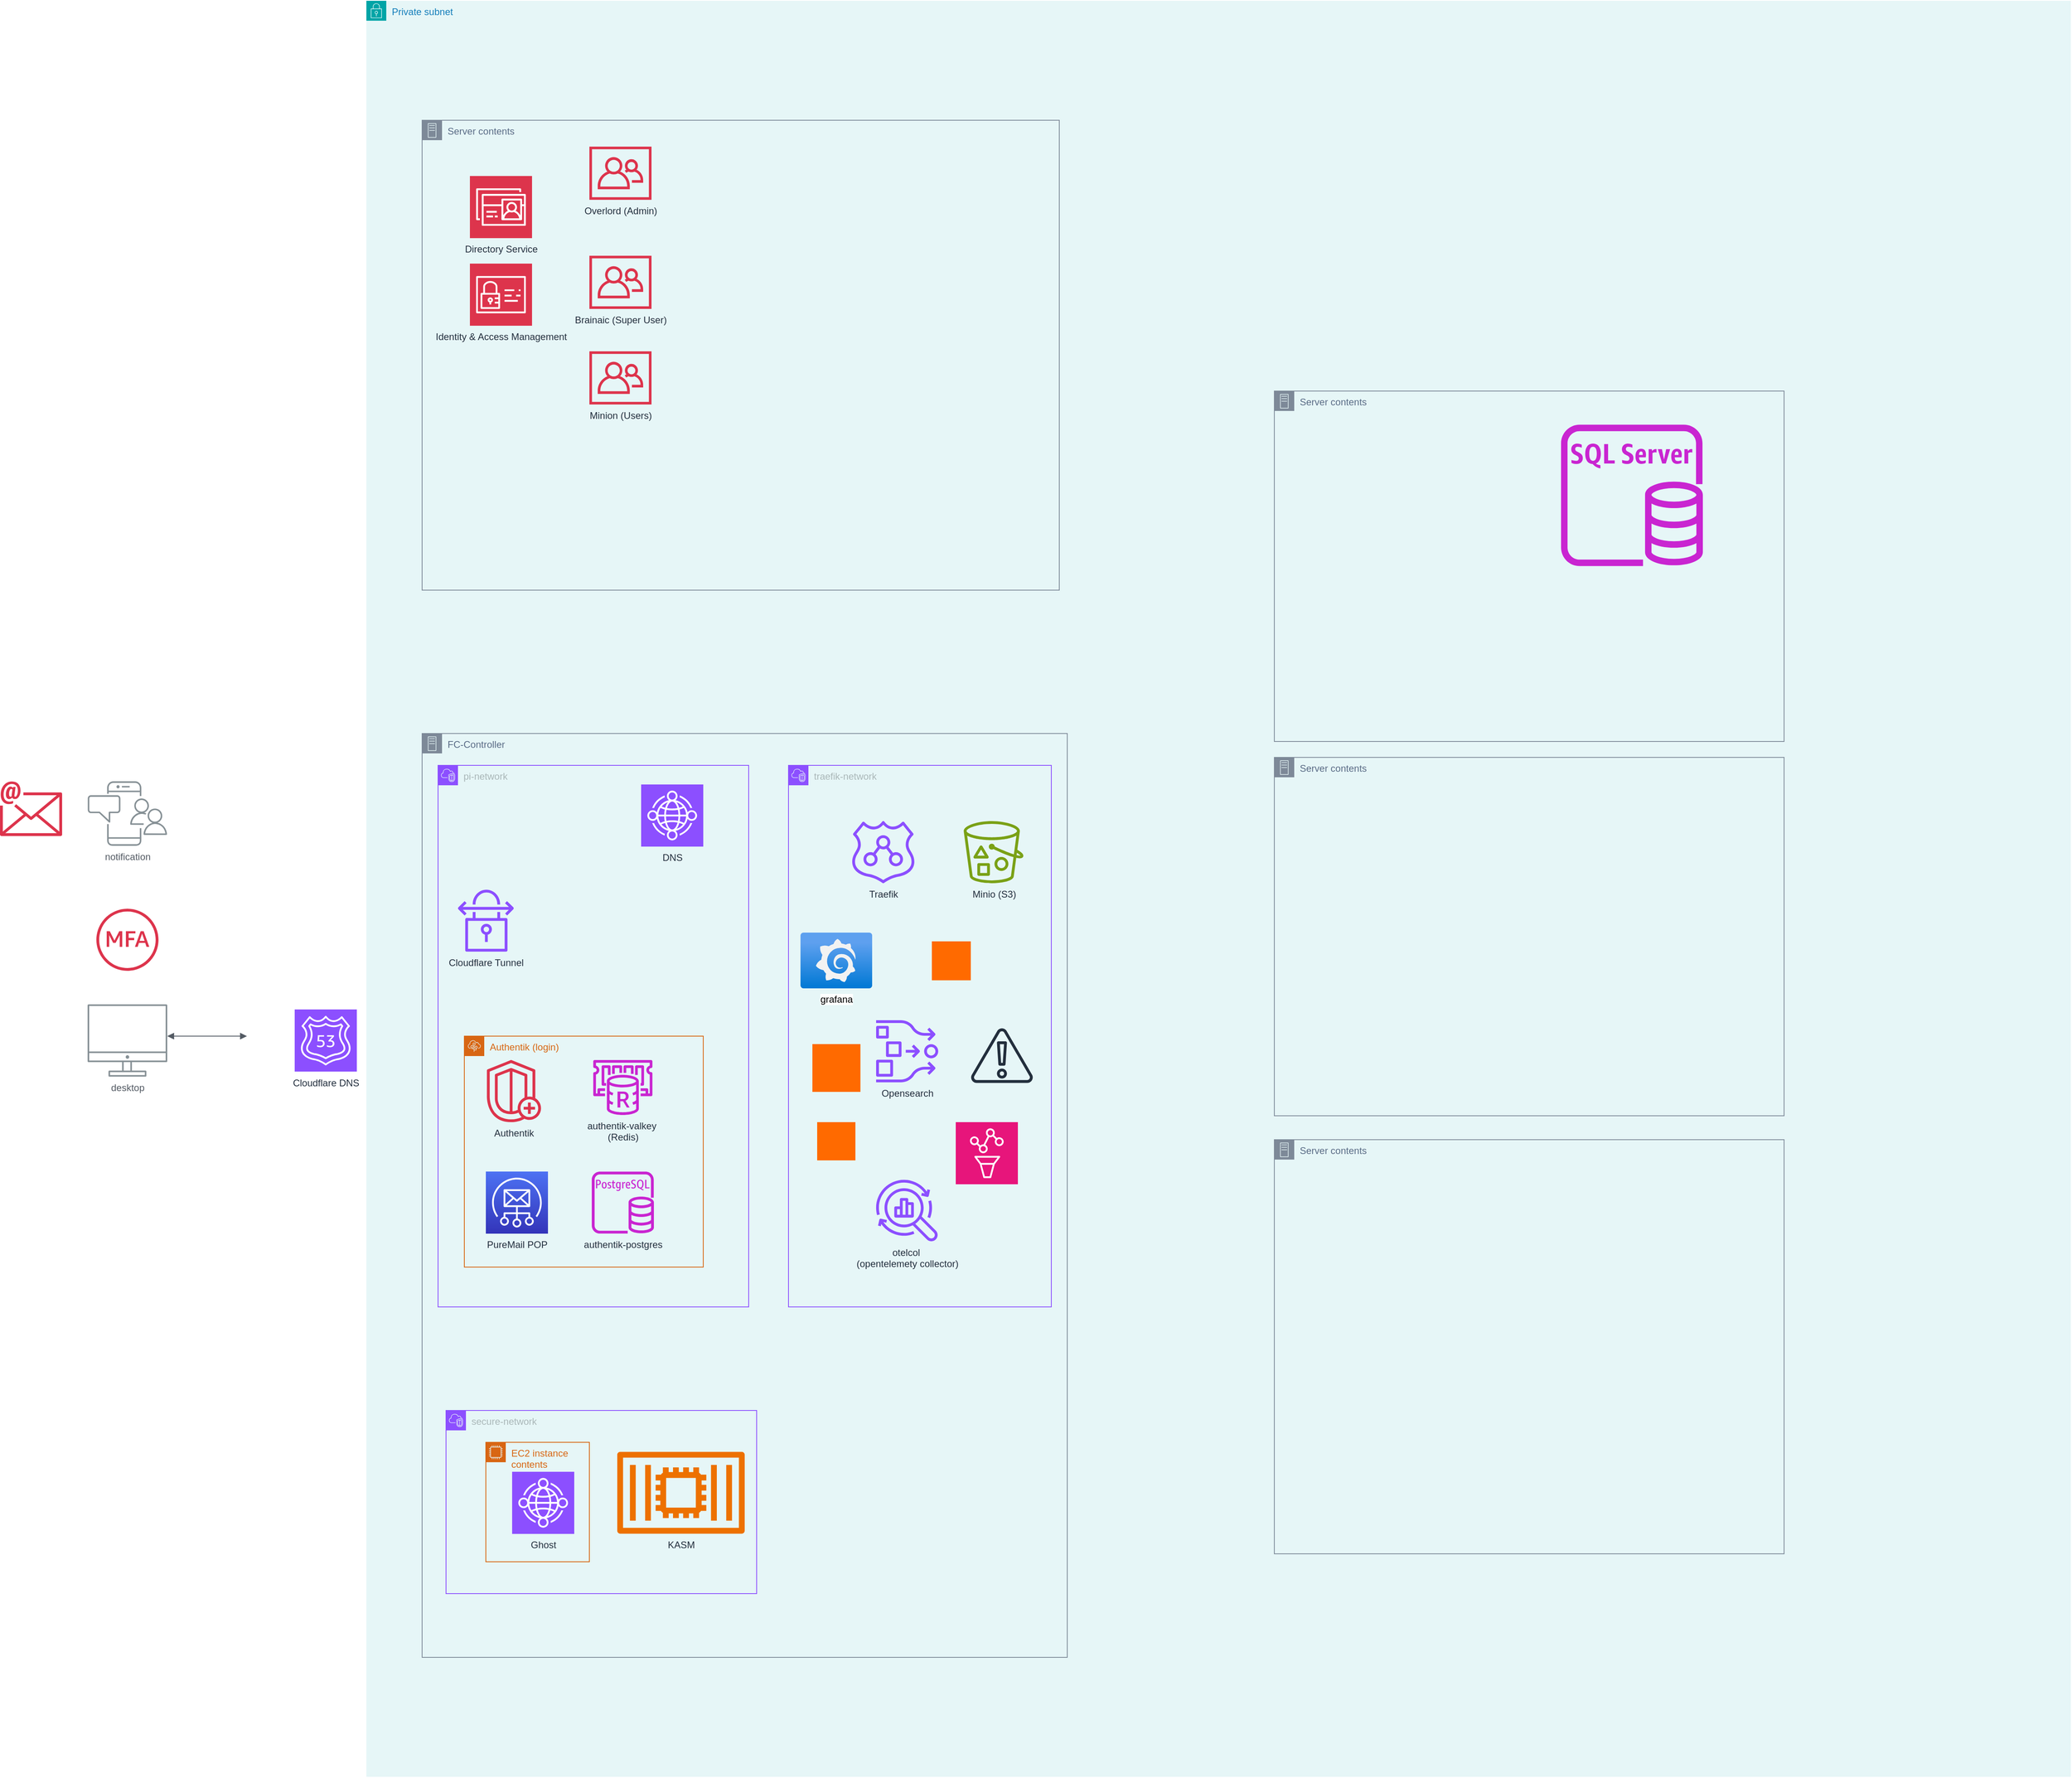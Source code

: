 <mxfile version="24.8.6">
  <diagram id="Ht1M8jgEwFfnCIfOTk4-" name="Page-1">
    <mxGraphModel dx="2897" dy="1749" grid="1" gridSize="10" guides="1" tooltips="1" connect="1" arrows="1" fold="1" page="1" pageScale="1" pageWidth="1169" pageHeight="827" math="0" shadow="0">
      <root>
        <mxCell id="0" />
        <mxCell id="1" parent="0" />
        <mxCell id="ER77a1dBS8kmCOPKDXSh-15" value="Private subnet" style="points=[[0,0],[0.25,0],[0.5,0],[0.75,0],[1,0],[1,0.25],[1,0.5],[1,0.75],[1,1],[0.75,1],[0.5,1],[0.25,1],[0,1],[0,0.75],[0,0.5],[0,0.25]];outlineConnect=0;gradientColor=none;html=1;whiteSpace=wrap;fontSize=12;fontStyle=0;container=1;pointerEvents=0;collapsible=0;recursiveResize=0;shape=mxgraph.aws4.group;grIcon=mxgraph.aws4.group_security_group;grStroke=0;strokeColor=#00A4A6;fillColor=#E6F6F7;verticalAlign=top;align=left;spacingLeft=30;fontColor=#147EBA;dashed=0;" parent="1" vertex="1">
          <mxGeometry x="40" y="-700" width="2140" height="2230" as="geometry" />
        </mxCell>
        <mxCell id="ER77a1dBS8kmCOPKDXSh-13" value="Server contents" style="points=[[0,0],[0.25,0],[0.5,0],[0.75,0],[1,0],[1,0.25],[1,0.5],[1,0.75],[1,1],[0.75,1],[0.5,1],[0.25,1],[0,1],[0,0.75],[0,0.5],[0,0.25]];outlineConnect=0;gradientColor=none;html=1;whiteSpace=wrap;fontSize=12;fontStyle=0;container=1;pointerEvents=0;collapsible=0;recursiveResize=0;shape=mxgraph.aws4.group;grIcon=mxgraph.aws4.group_on_premise;strokeColor=#7D8998;fillColor=none;verticalAlign=top;align=left;spacingLeft=30;fontColor=#5A6C86;dashed=0;" parent="ER77a1dBS8kmCOPKDXSh-15" vertex="1">
          <mxGeometry x="70" y="150" width="800" height="590" as="geometry" />
        </mxCell>
        <mxCell id="ER77a1dBS8kmCOPKDXSh-18" value="Overlord (Admin)" style="sketch=0;outlineConnect=0;fontColor=#232F3E;gradientColor=none;fillColor=#DD344C;strokeColor=none;dashed=0;verticalLabelPosition=bottom;verticalAlign=top;align=center;html=1;fontSize=12;fontStyle=0;aspect=fixed;pointerEvents=1;shape=mxgraph.aws4.organizations_organizational_unit;" parent="ER77a1dBS8kmCOPKDXSh-13" vertex="1">
          <mxGeometry x="210" y="33" width="78" height="67" as="geometry" />
        </mxCell>
        <mxCell id="ER77a1dBS8kmCOPKDXSh-20" value="Directory Service" style="sketch=0;points=[[0,0,0],[0.25,0,0],[0.5,0,0],[0.75,0,0],[1,0,0],[0,1,0],[0.25,1,0],[0.5,1,0],[0.75,1,0],[1,1,0],[0,0.25,0],[0,0.5,0],[0,0.75,0],[1,0.25,0],[1,0.5,0],[1,0.75,0]];outlineConnect=0;fontColor=#232F3E;fillColor=#DD344C;strokeColor=#ffffff;dashed=0;verticalLabelPosition=bottom;verticalAlign=top;align=center;html=1;fontSize=12;fontStyle=0;aspect=fixed;shape=mxgraph.aws4.resourceIcon;resIcon=mxgraph.aws4.directory_service;" parent="ER77a1dBS8kmCOPKDXSh-13" vertex="1">
          <mxGeometry x="60" y="70" width="78" height="78" as="geometry" />
        </mxCell>
        <mxCell id="ER77a1dBS8kmCOPKDXSh-21" value="Identity &amp;amp; Access Management" style="sketch=0;points=[[0,0,0],[0.25,0,0],[0.5,0,0],[0.75,0,0],[1,0,0],[0,1,0],[0.25,1,0],[0.5,1,0],[0.75,1,0],[1,1,0],[0,0.25,0],[0,0.5,0],[0,0.75,0],[1,0.25,0],[1,0.5,0],[1,0.75,0]];outlineConnect=0;fontColor=#232F3E;fillColor=#DD344C;strokeColor=#ffffff;dashed=0;verticalLabelPosition=bottom;verticalAlign=top;align=center;html=1;fontSize=12;fontStyle=0;aspect=fixed;shape=mxgraph.aws4.resourceIcon;resIcon=mxgraph.aws4.identity_and_access_management;" parent="ER77a1dBS8kmCOPKDXSh-13" vertex="1">
          <mxGeometry x="60" y="180" width="78" height="78" as="geometry" />
        </mxCell>
        <mxCell id="ER77a1dBS8kmCOPKDXSh-22" value="Brainaic (Super User)" style="sketch=0;outlineConnect=0;fontColor=#232F3E;gradientColor=none;fillColor=#DD344C;strokeColor=none;dashed=0;verticalLabelPosition=bottom;verticalAlign=top;align=center;html=1;fontSize=12;fontStyle=0;aspect=fixed;pointerEvents=1;shape=mxgraph.aws4.organizations_organizational_unit;" parent="ER77a1dBS8kmCOPKDXSh-13" vertex="1">
          <mxGeometry x="210" y="170" width="78" height="67" as="geometry" />
        </mxCell>
        <mxCell id="ER77a1dBS8kmCOPKDXSh-23" value="Minion (Users)" style="sketch=0;outlineConnect=0;fontColor=#232F3E;gradientColor=none;fillColor=#DD344C;strokeColor=none;dashed=0;verticalLabelPosition=bottom;verticalAlign=top;align=center;html=1;fontSize=12;fontStyle=0;aspect=fixed;pointerEvents=1;shape=mxgraph.aws4.organizations_organizational_unit;" parent="ER77a1dBS8kmCOPKDXSh-13" vertex="1">
          <mxGeometry x="210" y="290" width="78" height="67" as="geometry" />
        </mxCell>
        <mxCell id="ER77a1dBS8kmCOPKDXSh-8" value="Server contents" style="points=[[0,0],[0.25,0],[0.5,0],[0.75,0],[1,0],[1,0.25],[1,0.5],[1,0.75],[1,1],[0.75,1],[0.5,1],[0.25,1],[0,1],[0,0.75],[0,0.5],[0,0.25]];outlineConnect=0;gradientColor=none;html=1;whiteSpace=wrap;fontSize=12;fontStyle=0;container=1;pointerEvents=0;collapsible=0;recursiveResize=0;shape=mxgraph.aws4.group;grIcon=mxgraph.aws4.group_on_premise;strokeColor=#7D8998;fillColor=none;verticalAlign=top;align=left;spacingLeft=30;fontColor=#5A6C86;dashed=0;" parent="ER77a1dBS8kmCOPKDXSh-15" vertex="1">
          <mxGeometry x="1140" y="1430" width="640" height="520" as="geometry" />
        </mxCell>
        <mxCell id="ER77a1dBS8kmCOPKDXSh-2" value="Cloudflare DNS" style="sketch=0;points=[[0,0,0],[0.25,0,0],[0.5,0,0],[0.75,0,0],[1,0,0],[0,1,0],[0.25,1,0],[0.5,1,0],[0.75,1,0],[1,1,0],[0,0.25,0],[0,0.5,0],[0,0.75,0],[1,0.25,0],[1,0.5,0],[1,0.75,0]];outlineConnect=0;fontColor=#232F3E;fillColor=#8C4FFF;strokeColor=#ffffff;dashed=0;verticalLabelPosition=bottom;verticalAlign=top;align=center;html=1;fontSize=12;fontStyle=0;aspect=fixed;shape=mxgraph.aws4.resourceIcon;resIcon=mxgraph.aws4.route_53;" parent="1" vertex="1">
          <mxGeometry x="-50" y="566.5" width="78" height="78" as="geometry" />
        </mxCell>
        <mxCell id="ER77a1dBS8kmCOPKDXSh-3" value="Server contents" style="points=[[0,0],[0.25,0],[0.5,0],[0.75,0],[1,0],[1,0.25],[1,0.5],[1,0.75],[1,1],[0.75,1],[0.5,1],[0.25,1],[0,1],[0,0.75],[0,0.5],[0,0.25]];outlineConnect=0;gradientColor=none;html=1;whiteSpace=wrap;fontSize=12;fontStyle=0;container=1;pointerEvents=0;collapsible=0;recursiveResize=0;shape=mxgraph.aws4.group;grIcon=mxgraph.aws4.group_on_premise;strokeColor=#7D8998;fillColor=none;verticalAlign=top;align=left;spacingLeft=30;fontColor=#5A6C86;dashed=0;" parent="1" vertex="1">
          <mxGeometry x="1180" y="-210" width="640" height="440" as="geometry" />
        </mxCell>
        <mxCell id="ER77a1dBS8kmCOPKDXSh-4" value="" style="sketch=0;outlineConnect=0;fontColor=#232F3E;gradientColor=none;fillColor=#C925D1;strokeColor=none;dashed=0;verticalLabelPosition=bottom;verticalAlign=top;align=center;html=1;fontSize=12;fontStyle=0;aspect=fixed;pointerEvents=1;shape=mxgraph.aws4.rds_sql_server_instance;" parent="ER77a1dBS8kmCOPKDXSh-3" vertex="1">
          <mxGeometry x="360" y="42" width="178" height="178" as="geometry" />
        </mxCell>
        <mxCell id="ER77a1dBS8kmCOPKDXSh-5" value="Server contents" style="points=[[0,0],[0.25,0],[0.5,0],[0.75,0],[1,0],[1,0.25],[1,0.5],[1,0.75],[1,1],[0.75,1],[0.5,1],[0.25,1],[0,1],[0,0.75],[0,0.5],[0,0.25]];outlineConnect=0;gradientColor=none;html=1;whiteSpace=wrap;fontSize=12;fontStyle=0;container=1;pointerEvents=0;collapsible=0;recursiveResize=0;shape=mxgraph.aws4.group;grIcon=mxgraph.aws4.group_on_premise;strokeColor=#7D8998;fillColor=none;verticalAlign=top;align=left;spacingLeft=30;fontColor=#5A6C86;dashed=0;" parent="1" vertex="1">
          <mxGeometry x="1180" y="250" width="640" height="450" as="geometry" />
        </mxCell>
        <mxCell id="ER77a1dBS8kmCOPKDXSh-7" value="FC-Controller" style="points=[[0,0],[0.25,0],[0.5,0],[0.75,0],[1,0],[1,0.25],[1,0.5],[1,0.75],[1,1],[0.75,1],[0.5,1],[0.25,1],[0,1],[0,0.75],[0,0.5],[0,0.25]];outlineConnect=0;gradientColor=none;html=1;whiteSpace=wrap;fontSize=12;fontStyle=0;container=1;pointerEvents=0;collapsible=0;recursiveResize=0;shape=mxgraph.aws4.group;grIcon=mxgraph.aws4.group_on_premise;strokeColor=#7D8998;fillColor=none;verticalAlign=top;align=left;spacingLeft=30;fontColor=#5A6C86;dashed=0;" parent="1" vertex="1">
          <mxGeometry x="110" y="220" width="810" height="1160" as="geometry" />
        </mxCell>
        <mxCell id="ER77a1dBS8kmCOPKDXSh-25" value="Cloudflare Tunnel" style="sketch=0;outlineConnect=0;fontColor=#232F3E;gradientColor=none;fillColor=#8C4FFF;strokeColor=none;dashed=0;verticalLabelPosition=bottom;verticalAlign=top;align=center;html=1;fontSize=12;fontStyle=0;aspect=fixed;pointerEvents=1;shape=mxgraph.aws4.vpn_connection;" parent="ER77a1dBS8kmCOPKDXSh-7" vertex="1">
          <mxGeometry x="45" y="196" width="70" height="78" as="geometry" />
        </mxCell>
        <mxCell id="ER77a1dBS8kmCOPKDXSh-31" value="pi-network" style="points=[[0,0],[0.25,0],[0.5,0],[0.75,0],[1,0],[1,0.25],[1,0.5],[1,0.75],[1,1],[0.75,1],[0.5,1],[0.25,1],[0,1],[0,0.75],[0,0.5],[0,0.25]];outlineConnect=0;gradientColor=none;html=1;whiteSpace=wrap;fontSize=12;fontStyle=0;container=1;pointerEvents=0;collapsible=0;recursiveResize=0;shape=mxgraph.aws4.group;grIcon=mxgraph.aws4.group_vpc2;strokeColor=#8C4FFF;fillColor=none;verticalAlign=top;align=left;spacingLeft=30;fontColor=#AAB7B8;dashed=0;" parent="ER77a1dBS8kmCOPKDXSh-7" vertex="1">
          <mxGeometry x="20" y="40" width="390" height="680" as="geometry" />
        </mxCell>
        <mxCell id="ER77a1dBS8kmCOPKDXSh-29" value="DNS" style="sketch=0;points=[[0,0,0],[0.25,0,0],[0.5,0,0],[0.75,0,0],[1,0,0],[0,1,0],[0.25,1,0],[0.5,1,0],[0.75,1,0],[1,1,0],[0,0.25,0],[0,0.5,0],[0,0.75,0],[1,0.25,0],[1,0.5,0],[1,0.75,0]];outlineConnect=0;fontColor=#232F3E;fillColor=#8C4FFF;strokeColor=#ffffff;dashed=0;verticalLabelPosition=bottom;verticalAlign=top;align=center;html=1;fontSize=12;fontStyle=0;aspect=fixed;shape=mxgraph.aws4.resourceIcon;resIcon=mxgraph.aws4.cloud_wan;" parent="ER77a1dBS8kmCOPKDXSh-31" vertex="1">
          <mxGeometry x="255" y="24" width="78" height="78" as="geometry" />
        </mxCell>
        <mxCell id="ER77a1dBS8kmCOPKDXSh-41" value="Authentik (login)" style="points=[[0,0],[0.25,0],[0.5,0],[0.75,0],[1,0],[1,0.25],[1,0.5],[1,0.75],[1,1],[0.75,1],[0.5,1],[0.25,1],[0,1],[0,0.75],[0,0.5],[0,0.25]];outlineConnect=0;gradientColor=none;html=1;whiteSpace=wrap;fontSize=12;fontStyle=0;container=1;pointerEvents=0;collapsible=0;recursiveResize=0;shape=mxgraph.aws4.group;grIcon=mxgraph.aws4.group_elastic_beanstalk;strokeColor=#D86613;fillColor=none;verticalAlign=top;align=left;spacingLeft=30;fontColor=#D86613;dashed=0;" parent="ER77a1dBS8kmCOPKDXSh-31" vertex="1">
          <mxGeometry x="33" y="340" width="300" height="290" as="geometry" />
        </mxCell>
        <mxCell id="ER77a1dBS8kmCOPKDXSh-19" value="Authentik" style="sketch=0;outlineConnect=0;fontColor=#232F3E;gradientColor=none;fillColor=#DD344C;strokeColor=none;dashed=0;verticalLabelPosition=bottom;verticalAlign=top;align=center;html=1;fontSize=12;fontStyle=0;aspect=fixed;pointerEvents=1;shape=mxgraph.aws4.shield_shield_advanced;" parent="ER77a1dBS8kmCOPKDXSh-41" vertex="1">
          <mxGeometry x="27" y="30" width="70" height="78" as="geometry" />
        </mxCell>
        <mxCell id="ER77a1dBS8kmCOPKDXSh-42" value="authentik-postgres" style="sketch=0;outlineConnect=0;fontColor=#232F3E;gradientColor=none;fillColor=#C925D1;strokeColor=none;dashed=0;verticalLabelPosition=bottom;verticalAlign=top;align=center;html=1;fontSize=12;fontStyle=0;aspect=fixed;pointerEvents=1;shape=mxgraph.aws4.rds_postgresql_instance;" parent="ER77a1dBS8kmCOPKDXSh-41" vertex="1">
          <mxGeometry x="160" y="170" width="78" height="78" as="geometry" />
        </mxCell>
        <mxCell id="ER77a1dBS8kmCOPKDXSh-44" value="&lt;div&gt;authentik-valkey&amp;nbsp;&lt;/div&gt;&lt;div&gt;(Redis)&lt;/div&gt;" style="sketch=0;outlineConnect=0;fontColor=#232F3E;gradientColor=none;fillColor=#C925D1;strokeColor=none;dashed=0;verticalLabelPosition=bottom;verticalAlign=top;align=center;html=1;fontSize=12;fontStyle=0;aspect=fixed;pointerEvents=1;shape=mxgraph.aws4.elasticache_for_redis;" parent="ER77a1dBS8kmCOPKDXSh-41" vertex="1">
          <mxGeometry x="160" y="30" width="78" height="69" as="geometry" />
        </mxCell>
        <mxCell id="ER77a1dBS8kmCOPKDXSh-16" value="PureMail POP" style="sketch=0;points=[[0,0,0],[0.25,0,0],[0.5,0,0],[0.75,0,0],[1,0,0],[0,1,0],[0.25,1,0],[0.5,1,0],[0.75,1,0],[1,1,0],[0,0.25,0],[0,0.5,0],[0,0.75,0],[1,0.25,0],[1,0.5,0],[1,0.75,0]];outlineConnect=0;fontColor=#232F3E;gradientColor=#4D72F3;gradientDirection=north;fillColor=#3334B9;strokeColor=#ffffff;dashed=0;verticalLabelPosition=bottom;verticalAlign=top;align=center;html=1;fontSize=12;fontStyle=0;aspect=fixed;shape=mxgraph.aws4.resourceIcon;resIcon=mxgraph.aws4.simple_email_service;" parent="ER77a1dBS8kmCOPKDXSh-41" vertex="1">
          <mxGeometry x="27" y="170" width="78" height="78" as="geometry" />
        </mxCell>
        <mxCell id="ER77a1dBS8kmCOPKDXSh-32" value="secure-network" style="points=[[0,0],[0.25,0],[0.5,0],[0.75,0],[1,0],[1,0.25],[1,0.5],[1,0.75],[1,1],[0.75,1],[0.5,1],[0.25,1],[0,1],[0,0.75],[0,0.5],[0,0.25]];outlineConnect=0;gradientColor=none;html=1;whiteSpace=wrap;fontSize=12;fontStyle=0;container=1;pointerEvents=0;collapsible=0;recursiveResize=0;shape=mxgraph.aws4.group;grIcon=mxgraph.aws4.group_vpc2;strokeColor=#8C4FFF;fillColor=none;verticalAlign=top;align=left;spacingLeft=30;fontColor=#AAB7B8;dashed=0;" parent="ER77a1dBS8kmCOPKDXSh-7" vertex="1">
          <mxGeometry x="30" y="850" width="390" height="230" as="geometry" />
        </mxCell>
        <mxCell id="ER77a1dBS8kmCOPKDXSh-36" value="Ghost" style="sketch=0;points=[[0,0,0],[0.25,0,0],[0.5,0,0],[0.75,0,0],[1,0,0],[0,1,0],[0.25,1,0],[0.5,1,0],[0.75,1,0],[1,1,0],[0,0.25,0],[0,0.5,0],[0,0.75,0],[1,0.25,0],[1,0.5,0],[1,0.75,0]];outlineConnect=0;fontColor=#232F3E;fillColor=#8C4FFF;strokeColor=#ffffff;dashed=0;verticalLabelPosition=bottom;verticalAlign=top;align=center;html=1;fontSize=12;fontStyle=0;aspect=fixed;shape=mxgraph.aws4.resourceIcon;resIcon=mxgraph.aws4.cloud_wan;" parent="ER77a1dBS8kmCOPKDXSh-32" vertex="1">
          <mxGeometry x="83" y="77" width="78" height="78" as="geometry" />
        </mxCell>
        <mxCell id="ER77a1dBS8kmCOPKDXSh-37" value="EC2 instance contents" style="points=[[0,0],[0.25,0],[0.5,0],[0.75,0],[1,0],[1,0.25],[1,0.5],[1,0.75],[1,1],[0.75,1],[0.5,1],[0.25,1],[0,1],[0,0.75],[0,0.5],[0,0.25]];outlineConnect=0;gradientColor=none;html=1;whiteSpace=wrap;fontSize=12;fontStyle=0;container=1;pointerEvents=0;collapsible=0;recursiveResize=0;shape=mxgraph.aws4.group;grIcon=mxgraph.aws4.group_ec2_instance_contents;strokeColor=#D86613;fillColor=none;verticalAlign=top;align=left;spacingLeft=30;fontColor=#D86613;dashed=0;" parent="ER77a1dBS8kmCOPKDXSh-32" vertex="1">
          <mxGeometry x="50" y="40" width="130" height="150" as="geometry" />
        </mxCell>
        <mxCell id="ER77a1dBS8kmCOPKDXSh-40" value="KASM" style="sketch=0;outlineConnect=0;fontColor=#232F3E;gradientColor=none;fillColor=#ED7100;strokeColor=none;dashed=0;verticalLabelPosition=bottom;verticalAlign=top;align=center;html=1;fontSize=12;fontStyle=0;aspect=fixed;pointerEvents=1;shape=mxgraph.aws4.container_2;" parent="ER77a1dBS8kmCOPKDXSh-32" vertex="1">
          <mxGeometry x="215" y="51.67" width="160" height="103.33" as="geometry" />
        </mxCell>
        <mxCell id="ER77a1dBS8kmCOPKDXSh-33" value="traefik-network" style="points=[[0,0],[0.25,0],[0.5,0],[0.75,0],[1,0],[1,0.25],[1,0.5],[1,0.75],[1,1],[0.75,1],[0.5,1],[0.25,1],[0,1],[0,0.75],[0,0.5],[0,0.25]];outlineConnect=0;gradientColor=none;html=1;whiteSpace=wrap;fontSize=12;fontStyle=0;container=1;pointerEvents=0;collapsible=0;recursiveResize=0;shape=mxgraph.aws4.group;grIcon=mxgraph.aws4.group_vpc2;strokeColor=#8C4FFF;fillColor=none;verticalAlign=top;align=left;spacingLeft=30;fontColor=#AAB7B8;dashed=0;" parent="ER77a1dBS8kmCOPKDXSh-7" vertex="1">
          <mxGeometry x="460" y="40" width="330" height="680" as="geometry" />
        </mxCell>
        <mxCell id="ER77a1dBS8kmCOPKDXSh-35" value="Minio (S3)" style="sketch=0;outlineConnect=0;fontColor=#232F3E;gradientColor=none;fillColor=#7AA116;strokeColor=none;dashed=0;verticalLabelPosition=bottom;verticalAlign=top;align=center;html=1;fontSize=12;fontStyle=0;aspect=fixed;pointerEvents=1;shape=mxgraph.aws4.bucket_with_objects;" parent="ER77a1dBS8kmCOPKDXSh-33" vertex="1">
          <mxGeometry x="220" y="70" width="75" height="78" as="geometry" />
        </mxCell>
        <mxCell id="ER77a1dBS8kmCOPKDXSh-1" value="Traefik" style="sketch=0;outlineConnect=0;fontColor=#232F3E;gradientColor=none;fillColor=#8C4FFF;strokeColor=none;dashed=0;verticalLabelPosition=bottom;verticalAlign=top;align=center;html=1;fontSize=12;fontStyle=0;aspect=fixed;pointerEvents=1;shape=mxgraph.aws4.route_53_resolver;" parent="ER77a1dBS8kmCOPKDXSh-33" vertex="1">
          <mxGeometry x="80" y="70" width="78" height="78" as="geometry" />
        </mxCell>
        <mxCell id="rv4ury0c9pzXjEjTx4jQ-1" value="Opensearch" style="sketch=0;outlineConnect=0;fontColor=#232F3E;gradientColor=none;fillColor=#8C4FFF;strokeColor=none;dashed=0;verticalLabelPosition=bottom;verticalAlign=top;align=center;html=1;fontSize=12;fontStyle=0;aspect=fixed;pointerEvents=1;shape=mxgraph.aws4.opensearch_ingestion;" vertex="1" parent="ER77a1dBS8kmCOPKDXSh-33">
          <mxGeometry x="110" y="320" width="78" height="78" as="geometry" />
        </mxCell>
        <mxCell id="rv4ury0c9pzXjEjTx4jQ-2" value="&lt;div&gt;otelcol&amp;nbsp;&lt;/div&gt;&lt;div&gt;(opentelemety collector)&lt;/div&gt;" style="sketch=0;outlineConnect=0;fontColor=#232F3E;gradientColor=none;fillColor=#8C4FFF;strokeColor=none;dashed=0;verticalLabelPosition=bottom;verticalAlign=top;align=center;html=1;fontSize=12;fontStyle=0;aspect=fixed;pointerEvents=1;shape=mxgraph.aws4.opensearch_observability;" vertex="1" parent="ER77a1dBS8kmCOPKDXSh-33">
          <mxGeometry x="110" y="520" width="78" height="78" as="geometry" />
        </mxCell>
        <mxCell id="rv4ury0c9pzXjEjTx4jQ-3" value="grafana" style="image;aspect=fixed;html=1;points=[];align=center;fontSize=12;image=img/lib/azure2/other/Grafana.svg;" vertex="1" parent="ER77a1dBS8kmCOPKDXSh-33">
          <mxGeometry x="15" y="210" width="90.15" height="70" as="geometry" />
        </mxCell>
        <mxCell id="rv4ury0c9pzXjEjTx4jQ-5" value="" style="points=[];aspect=fixed;html=1;align=center;shadow=0;dashed=0;fillColor=#FF6A00;strokeColor=none;shape=mxgraph.alibaba_cloud.prometheus;" vertex="1" parent="ER77a1dBS8kmCOPKDXSh-33">
          <mxGeometry x="180" y="221" width="48.9" height="48.9" as="geometry" />
        </mxCell>
        <mxCell id="rv4ury0c9pzXjEjTx4jQ-6" value="" style="sketch=0;outlineConnect=0;fontColor=#232F3E;gradientColor=none;fillColor=#232F3D;strokeColor=none;dashed=0;verticalLabelPosition=bottom;verticalAlign=top;align=center;html=1;fontSize=12;fontStyle=0;aspect=fixed;pointerEvents=1;shape=mxgraph.aws4.alert;" vertex="1" parent="ER77a1dBS8kmCOPKDXSh-33">
          <mxGeometry x="229" y="330" width="78" height="69" as="geometry" />
        </mxCell>
        <mxCell id="rv4ury0c9pzXjEjTx4jQ-7" value="" style="points=[];aspect=fixed;html=1;align=center;shadow=0;dashed=0;fillColor=#FF6A00;strokeColor=none;shape=mxgraph.alibaba_cloud.sls_simple_log_service;" vertex="1" parent="ER77a1dBS8kmCOPKDXSh-33">
          <mxGeometry x="36" y="448" width="48" height="48" as="geometry" />
        </mxCell>
        <mxCell id="rv4ury0c9pzXjEjTx4jQ-8" value="" style="sketch=0;points=[[0,0,0],[0.25,0,0],[0.5,0,0],[0.75,0,0],[1,0,0],[0,1,0],[0.25,1,0],[0.5,1,0],[0.75,1,0],[1,1,0],[0,0.25,0],[0,0.5,0],[0,0.75,0],[1,0.25,0],[1,0.5,0],[1,0.75,0]];points=[[0,0,0],[0.25,0,0],[0.5,0,0],[0.75,0,0],[1,0,0],[0,1,0],[0.25,1,0],[0.5,1,0],[0.75,1,0],[1,1,0],[0,0.25,0],[0,0.5,0],[0,0.75,0],[1,0.25,0],[1,0.5,0],[1,0.75,0]];outlineConnect=0;fontColor=#232F3E;fillColor=#E7157B;strokeColor=#ffffff;dashed=0;verticalLabelPosition=bottom;verticalAlign=top;align=center;html=1;fontSize=12;fontStyle=0;aspect=fixed;shape=mxgraph.aws4.resourceIcon;resIcon=mxgraph.aws4.managed_service_for_prometheus;" vertex="1" parent="ER77a1dBS8kmCOPKDXSh-33">
          <mxGeometry x="210" y="448" width="78" height="78" as="geometry" />
        </mxCell>
        <mxCell id="rv4ury0c9pzXjEjTx4jQ-9" value="" style="points=[];aspect=fixed;html=1;align=center;shadow=0;dashed=0;fillColor=#FF6A00;strokeColor=none;shape=mxgraph.alibaba_cloud.opensearch;" vertex="1" parent="ER77a1dBS8kmCOPKDXSh-33">
          <mxGeometry x="30" y="350" width="60.3" height="60" as="geometry" />
        </mxCell>
        <mxCell id="ER77a1dBS8kmCOPKDXSh-11" value="desktop" style="sketch=0;outlineConnect=0;gradientColor=none;fontColor=#545B64;strokeColor=none;fillColor=#879196;dashed=0;verticalLabelPosition=bottom;verticalAlign=top;align=center;html=1;fontSize=12;fontStyle=0;aspect=fixed;shape=mxgraph.aws4.illustration_desktop;pointerEvents=1" parent="1" vertex="1">
          <mxGeometry x="-310" y="560" width="100" height="91" as="geometry" />
        </mxCell>
        <mxCell id="ER77a1dBS8kmCOPKDXSh-12" value="notification" style="sketch=0;outlineConnect=0;gradientColor=none;fontColor=#545B64;strokeColor=none;fillColor=#879196;dashed=0;verticalLabelPosition=bottom;verticalAlign=top;align=center;html=1;fontSize=12;fontStyle=0;aspect=fixed;shape=mxgraph.aws4.illustration_notification;pointerEvents=1" parent="1" vertex="1">
          <mxGeometry x="-310" y="280" width="100" height="81" as="geometry" />
        </mxCell>
        <mxCell id="ER77a1dBS8kmCOPKDXSh-17" value="" style="sketch=0;outlineConnect=0;fontColor=#232F3E;gradientColor=none;fillColor=#DD344C;strokeColor=none;dashed=0;verticalLabelPosition=bottom;verticalAlign=top;align=center;html=1;fontSize=12;fontStyle=0;aspect=fixed;pointerEvents=1;shape=mxgraph.aws4.mfa_token;" parent="1" vertex="1">
          <mxGeometry x="-299" y="440" width="78" height="78" as="geometry" />
        </mxCell>
        <mxCell id="ER77a1dBS8kmCOPKDXSh-27" value="" style="sketch=0;outlineConnect=0;fontColor=#232F3E;gradientColor=none;fillColor=#DD344C;strokeColor=none;dashed=0;verticalLabelPosition=bottom;verticalAlign=top;align=center;html=1;fontSize=12;fontStyle=0;aspect=fixed;shape=mxgraph.aws4.email;" parent="1" vertex="1">
          <mxGeometry x="-420" y="280" width="78" height="69" as="geometry" />
        </mxCell>
        <mxCell id="ER77a1dBS8kmCOPKDXSh-28" value="" style="edgeStyle=orthogonalEdgeStyle;html=1;endArrow=block;elbow=vertical;startArrow=block;startFill=1;endFill=1;strokeColor=#545B64;rounded=0;" parent="1" edge="1">
          <mxGeometry width="100" relative="1" as="geometry">
            <mxPoint x="-210" y="600" as="sourcePoint" />
            <mxPoint x="-110" y="600" as="targetPoint" />
          </mxGeometry>
        </mxCell>
      </root>
    </mxGraphModel>
  </diagram>
</mxfile>
